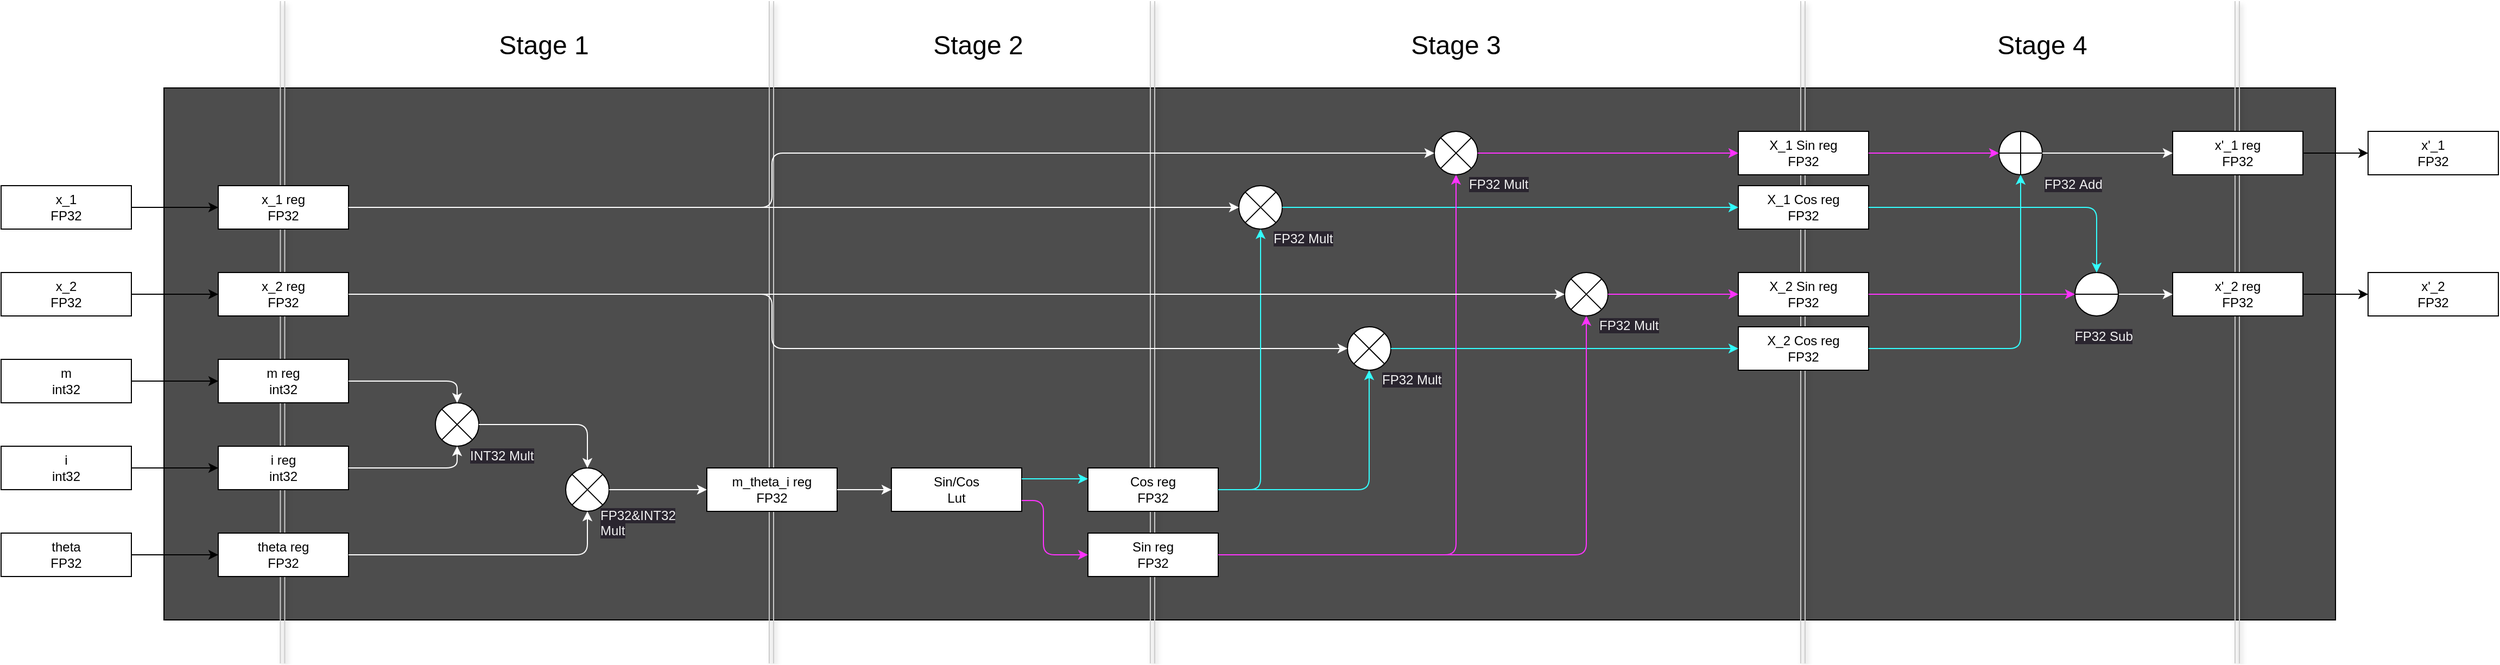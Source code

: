 <mxfile>
    <diagram id="2PJP5cNvu78bz6-00LdR" name="페이지-1">
        <mxGraphModel dx="1369" dy="639" grid="1" gridSize="10" guides="1" tooltips="1" connect="1" arrows="1" fold="1" page="1" pageScale="1" pageWidth="827" pageHeight="1169" math="0" shadow="0">
            <root>
                <mxCell id="0"/>
                <mxCell id="1" parent="0"/>
                <mxCell id="146" value="" style="rounded=0;whiteSpace=wrap;html=1;fillColor=#4D4D4D;" parent="1" vertex="1">
                    <mxGeometry x="270" y="110" width="2000" height="490" as="geometry"/>
                </mxCell>
                <mxCell id="152" value="" style="edgeStyle=none;orthogonalLoop=1;jettySize=auto;html=1;strokeColor=#CCCCCC;fontSize=36;shadow=1;shape=link;" parent="1" edge="1">
                    <mxGeometry width="80" relative="1" as="geometry">
                        <mxPoint x="379.23" y="30" as="sourcePoint"/>
                        <mxPoint x="379.23" y="640" as="targetPoint"/>
                    </mxGeometry>
                </mxCell>
                <mxCell id="149" value="" style="edgeStyle=none;orthogonalLoop=1;jettySize=auto;html=1;strokeColor=#CCCCCC;fontSize=36;shadow=1;shape=link;" parent="1" edge="1">
                    <mxGeometry width="80" relative="1" as="geometry">
                        <mxPoint x="1180.47" y="30" as="sourcePoint"/>
                        <mxPoint x="1180.47" y="640" as="targetPoint"/>
                    </mxGeometry>
                </mxCell>
                <mxCell id="150" value="" style="edgeStyle=none;orthogonalLoop=1;jettySize=auto;html=1;strokeColor=#CCCCCC;fontSize=36;shadow=1;shape=link;" parent="1" edge="1">
                    <mxGeometry width="80" relative="1" as="geometry">
                        <mxPoint x="1779.47" y="30" as="sourcePoint"/>
                        <mxPoint x="1779.47" y="640" as="targetPoint"/>
                    </mxGeometry>
                </mxCell>
                <mxCell id="151" value="" style="edgeStyle=none;orthogonalLoop=1;jettySize=auto;html=1;strokeColor=#CCCCCC;fontSize=36;shadow=1;shape=link;" parent="1" edge="1">
                    <mxGeometry width="80" relative="1" as="geometry">
                        <mxPoint x="2179.47" y="30" as="sourcePoint"/>
                        <mxPoint x="2179.47" y="640" as="targetPoint"/>
                    </mxGeometry>
                </mxCell>
                <mxCell id="148" value="" style="edgeStyle=none;orthogonalLoop=1;jettySize=auto;html=1;strokeColor=#CCCCCC;fontSize=36;shadow=1;shape=link;" parent="1" edge="1">
                    <mxGeometry width="80" relative="1" as="geometry">
                        <mxPoint x="829.47" y="30" as="sourcePoint"/>
                        <mxPoint x="829.47" y="640" as="targetPoint"/>
                    </mxGeometry>
                </mxCell>
                <mxCell id="62" value="&lt;font color=&quot;#000000&quot;&gt;x_1&lt;br&gt;FP32&lt;/font&gt;" style="rounded=0;whiteSpace=wrap;html=1;fillColor=#FFFFFF;" parent="1" vertex="1">
                    <mxGeometry x="120" y="200" width="120" height="40" as="geometry"/>
                </mxCell>
                <mxCell id="63" value="&lt;font color=&quot;#000000&quot;&gt;x_2&lt;br&gt;FP32&lt;/font&gt;" style="rounded=0;whiteSpace=wrap;html=1;fillColor=#FFFFFF;" parent="1" vertex="1">
                    <mxGeometry x="120" y="280" width="120" height="40" as="geometry"/>
                </mxCell>
                <mxCell id="64" value="&lt;font color=&quot;#000000&quot;&gt;m&lt;br&gt;int32&lt;/font&gt;" style="rounded=0;whiteSpace=wrap;html=1;fillColor=#FFFFFF;" parent="1" vertex="1">
                    <mxGeometry x="120" y="360" width="120" height="40" as="geometry"/>
                </mxCell>
                <mxCell id="65" value="&lt;font color=&quot;#000000&quot;&gt;i&lt;br&gt;int32&lt;/font&gt;" style="rounded=0;whiteSpace=wrap;html=1;fillColor=#FFFFFF;" parent="1" vertex="1">
                    <mxGeometry x="120" y="440" width="120" height="40" as="geometry"/>
                </mxCell>
                <mxCell id="66" value="&lt;font color=&quot;#000000&quot;&gt;theta&lt;br&gt;FP32&lt;/font&gt;" style="rounded=0;whiteSpace=wrap;html=1;fillColor=#FFFFFF;" parent="1" vertex="1">
                    <mxGeometry x="120" y="520" width="120" height="40" as="geometry"/>
                </mxCell>
                <mxCell id="67" value="x_1 reg&lt;br&gt;FP32" style="rounded=0;whiteSpace=wrap;html=1;" parent="1" vertex="1">
                    <mxGeometry x="320" y="200" width="120" height="40" as="geometry"/>
                </mxCell>
                <mxCell id="141" style="edgeStyle=none;html=1;exitX=1;exitY=0.5;exitDx=0;exitDy=0;entryX=0;entryY=0.5;entryDx=0;entryDy=0;strokeColor=#000000;fillColor=#000000;" parent="1" source="62" target="67" edge="1">
                    <mxGeometry relative="1" as="geometry"/>
                </mxCell>
                <mxCell id="68" value="x_2&amp;nbsp;reg&lt;br&gt;FP32" style="rounded=0;whiteSpace=wrap;html=1;" parent="1" vertex="1">
                    <mxGeometry x="320" y="280" width="120" height="40" as="geometry"/>
                </mxCell>
                <mxCell id="142" style="edgeStyle=none;html=1;exitX=1;exitY=0.5;exitDx=0;exitDy=0;entryX=0;entryY=0.5;entryDx=0;entryDy=0;strokeColor=#000000;fillColor=#000000;" parent="1" source="63" target="68" edge="1">
                    <mxGeometry relative="1" as="geometry"/>
                </mxCell>
                <mxCell id="69" value="m&amp;nbsp;reg&lt;br&gt;int32" style="rounded=0;whiteSpace=wrap;html=1;" parent="1" vertex="1">
                    <mxGeometry x="320" y="360" width="120" height="40" as="geometry"/>
                </mxCell>
                <mxCell id="143" style="edgeStyle=none;html=1;exitX=1;exitY=0.5;exitDx=0;exitDy=0;entryX=0;entryY=0.5;entryDx=0;entryDy=0;strokeColor=#000000;fillColor=#000000;" parent="1" source="64" target="69" edge="1">
                    <mxGeometry relative="1" as="geometry"/>
                </mxCell>
                <mxCell id="70" value="i&amp;nbsp;reg&lt;br&gt;int32" style="rounded=0;whiteSpace=wrap;html=1;" parent="1" vertex="1">
                    <mxGeometry x="320" y="440" width="120" height="40" as="geometry"/>
                </mxCell>
                <mxCell id="144" style="edgeStyle=none;html=1;exitX=1;exitY=0.5;exitDx=0;exitDy=0;entryX=0;entryY=0.5;entryDx=0;entryDy=0;strokeColor=#000000;fillColor=#000000;" parent="1" source="65" target="70" edge="1">
                    <mxGeometry relative="1" as="geometry"/>
                </mxCell>
                <mxCell id="71" value="theta&amp;nbsp;reg&lt;br&gt;FP32" style="rounded=0;whiteSpace=wrap;html=1;" parent="1" vertex="1">
                    <mxGeometry x="320" y="520" width="120" height="40" as="geometry"/>
                </mxCell>
                <mxCell id="145" style="edgeStyle=none;html=1;exitX=1;exitY=0.5;exitDx=0;exitDy=0;entryX=0;entryY=0.5;entryDx=0;entryDy=0;strokeColor=#000000;fillColor=#000000;" parent="1" source="66" target="71" edge="1">
                    <mxGeometry relative="1" as="geometry"/>
                </mxCell>
                <mxCell id="72" value="" style="shape=sumEllipse;perimeter=ellipsePerimeter;whiteSpace=wrap;html=1;backgroundOutline=1;" parent="1" vertex="1">
                    <mxGeometry x="520" y="400" width="40" height="40" as="geometry"/>
                </mxCell>
                <mxCell id="73" style="edgeStyle=none;html=1;exitX=1;exitY=0.5;exitDx=0;exitDy=0;entryX=0.5;entryY=0;entryDx=0;entryDy=0;strokeColor=#FFFFFF;" parent="1" source="69" target="72" edge="1">
                    <mxGeometry relative="1" as="geometry">
                        <Array as="points">
                            <mxPoint x="540" y="380"/>
                        </Array>
                    </mxGeometry>
                </mxCell>
                <mxCell id="74" style="edgeStyle=none;html=1;exitX=1;exitY=0.5;exitDx=0;exitDy=0;entryX=0.5;entryY=1;entryDx=0;entryDy=0;strokeColor=#FFFFFF;" parent="1" source="70" target="72" edge="1">
                    <mxGeometry relative="1" as="geometry">
                        <Array as="points">
                            <mxPoint x="540" y="460"/>
                        </Array>
                    </mxGeometry>
                </mxCell>
                <mxCell id="78" value="m_theta_i reg&lt;br&gt;FP32" style="rounded=0;whiteSpace=wrap;html=1;" parent="1" vertex="1">
                    <mxGeometry x="770" y="460" width="120" height="40" as="geometry"/>
                </mxCell>
                <mxCell id="80" value="Sin/Cos&lt;br&gt;Lut" style="rounded=0;whiteSpace=wrap;html=1;" parent="1" vertex="1">
                    <mxGeometry x="940" y="460" width="120" height="40" as="geometry"/>
                </mxCell>
                <mxCell id="82" style="edgeStyle=none;html=1;exitX=1;exitY=0.5;exitDx=0;exitDy=0;entryX=0;entryY=0.5;entryDx=0;entryDy=0;strokeColor=#FFFFFF;" parent="1" source="78" target="80" edge="1">
                    <mxGeometry relative="1" as="geometry"/>
                </mxCell>
                <mxCell id="81" value="Cos reg&lt;br&gt;FP32" style="rounded=0;whiteSpace=wrap;html=1;" parent="1" vertex="1">
                    <mxGeometry x="1121" y="460" width="120" height="40" as="geometry"/>
                </mxCell>
                <mxCell id="84" style="edgeStyle=none;html=1;exitX=1;exitY=0.25;exitDx=0;exitDy=0;strokeColor=#33FFFF;entryX=0;entryY=0.25;entryDx=0;entryDy=0;" parent="1" source="80" target="81" edge="1">
                    <mxGeometry relative="1" as="geometry">
                        <mxPoint x="1120" y="470" as="targetPoint"/>
                    </mxGeometry>
                </mxCell>
                <mxCell id="83" value="Sin reg&lt;br&gt;FP32" style="rounded=0;whiteSpace=wrap;html=1;" parent="1" vertex="1">
                    <mxGeometry x="1121" y="520" width="120" height="40" as="geometry"/>
                </mxCell>
                <mxCell id="86" style="edgeStyle=none;html=1;exitX=1;exitY=0.75;exitDx=0;exitDy=0;entryX=0;entryY=0.5;entryDx=0;entryDy=0;strokeColor=#FF33FF;" parent="1" source="80" target="83" edge="1">
                    <mxGeometry relative="1" as="geometry">
                        <Array as="points">
                            <mxPoint x="1080" y="490"/>
                            <mxPoint x="1080" y="540"/>
                        </Array>
                    </mxGeometry>
                </mxCell>
                <mxCell id="101" value="X_2 Sin reg&lt;br&gt;FP32" style="rounded=0;whiteSpace=wrap;html=1;" parent="1" vertex="1">
                    <mxGeometry x="1720" y="280" width="120" height="40" as="geometry"/>
                </mxCell>
                <mxCell id="102" value="X_1 Cos reg&lt;br&gt;FP32" style="rounded=0;whiteSpace=wrap;html=1;" parent="1" vertex="1">
                    <mxGeometry x="1720" y="200" width="120" height="40" as="geometry"/>
                </mxCell>
                <mxCell id="103" value="X_1 Sin reg&lt;br&gt;FP32" style="rounded=0;whiteSpace=wrap;html=1;" parent="1" vertex="1">
                    <mxGeometry x="1720" y="150" width="120" height="40" as="geometry"/>
                </mxCell>
                <mxCell id="104" value="X_2 Cos reg&lt;br&gt;FP32" style="rounded=0;whiteSpace=wrap;html=1;" parent="1" vertex="1">
                    <mxGeometry x="1720" y="330" width="120" height="40" as="geometry"/>
                </mxCell>
                <mxCell id="110" value="" style="shape=sumEllipse;perimeter=ellipsePerimeter;whiteSpace=wrap;html=1;backgroundOutline=1;" parent="1" vertex="1">
                    <mxGeometry x="640" y="460" width="40" height="40" as="geometry"/>
                </mxCell>
                <mxCell id="77" style="edgeStyle=none;html=1;exitX=1;exitY=0.5;exitDx=0;exitDy=0;entryX=0.5;entryY=1;entryDx=0;entryDy=0;strokeColor=#FFFFFF;" parent="1" source="71" target="110" edge="1">
                    <mxGeometry relative="1" as="geometry">
                        <mxPoint x="660" y="500" as="targetPoint"/>
                        <Array as="points">
                            <mxPoint x="660" y="540"/>
                        </Array>
                    </mxGeometry>
                </mxCell>
                <mxCell id="76" style="edgeStyle=none;html=1;exitX=1;exitY=0.5;exitDx=0;exitDy=0;entryX=0.5;entryY=0;entryDx=0;entryDy=0;strokeColor=#FFFFFF;" parent="1" source="72" target="110" edge="1">
                    <mxGeometry relative="1" as="geometry">
                        <mxPoint x="660" y="460" as="targetPoint"/>
                        <Array as="points">
                            <mxPoint x="660" y="420"/>
                        </Array>
                    </mxGeometry>
                </mxCell>
                <mxCell id="79" style="edgeStyle=none;html=1;exitX=1;exitY=0.5;exitDx=0;exitDy=0;entryX=0;entryY=0.5;entryDx=0;entryDy=0;strokeColor=#FFFFFF;" parent="1" source="110" target="78" edge="1">
                    <mxGeometry relative="1" as="geometry">
                        <mxPoint x="720" y="480" as="sourcePoint"/>
                    </mxGeometry>
                </mxCell>
                <mxCell id="111" value="&lt;meta charset=&quot;utf-8&quot;&gt;&lt;span style=&quot;color: rgb(240, 240, 240); font-family: Helvetica; font-size: 12px; font-style: normal; font-variant-ligatures: normal; font-variant-caps: normal; font-weight: 400; letter-spacing: normal; orphans: 2; text-align: center; text-indent: 0px; text-transform: none; widows: 2; word-spacing: 0px; -webkit-text-stroke-width: 0px; background-color: rgb(42, 37, 47); text-decoration-thickness: initial; text-decoration-style: initial; text-decoration-color: initial; float: none; display: inline !important;&quot;&gt;FP32&amp;amp;INT32&lt;/span&gt;&lt;br style=&quot;border-color: rgb(0, 0, 0); color: rgb(240, 240, 240); font-family: Helvetica; font-size: 12px; font-style: normal; font-variant-ligatures: normal; font-variant-caps: normal; font-weight: 400; letter-spacing: normal; orphans: 2; text-align: center; text-indent: 0px; text-transform: none; widows: 2; word-spacing: 0px; -webkit-text-stroke-width: 0px; background-color: rgb(42, 37, 47); text-decoration-thickness: initial; text-decoration-style: initial; text-decoration-color: initial;&quot;&gt;&lt;span style=&quot;color: rgb(240, 240, 240); font-family: Helvetica; font-size: 12px; font-style: normal; font-variant-ligatures: normal; font-variant-caps: normal; font-weight: 400; letter-spacing: normal; orphans: 2; text-align: center; text-indent: 0px; text-transform: none; widows: 2; word-spacing: 0px; -webkit-text-stroke-width: 0px; background-color: rgb(42, 37, 47); text-decoration-thickness: initial; text-decoration-style: initial; text-decoration-color: initial; float: none; display: inline !important;&quot;&gt;Mult&lt;/span&gt;" style="text;whiteSpace=wrap;html=1;" parent="1" vertex="1">
                    <mxGeometry x="670" y="490" width="100" height="50" as="geometry"/>
                </mxCell>
                <mxCell id="112" value="&lt;span style=&quot;color: rgb(240, 240, 240); font-family: Helvetica; font-size: 12px; font-style: normal; font-variant-ligatures: normal; font-variant-caps: normal; font-weight: 400; letter-spacing: normal; orphans: 2; text-align: center; text-indent: 0px; text-transform: none; widows: 2; word-spacing: 0px; -webkit-text-stroke-width: 0px; background-color: rgb(42, 37, 47); text-decoration-thickness: initial; text-decoration-style: initial; text-decoration-color: initial; float: none; display: inline !important;&quot;&gt;INT32&amp;nbsp;&lt;/span&gt;&lt;span style=&quot;color: rgb(240, 240, 240); font-family: Helvetica; font-size: 12px; font-style: normal; font-variant-ligatures: normal; font-variant-caps: normal; font-weight: 400; letter-spacing: normal; orphans: 2; text-align: center; text-indent: 0px; text-transform: none; widows: 2; word-spacing: 0px; -webkit-text-stroke-width: 0px; background-color: rgb(42, 37, 47); text-decoration-thickness: initial; text-decoration-style: initial; text-decoration-color: initial; float: none; display: inline !important;&quot;&gt;Mult&lt;/span&gt;" style="text;whiteSpace=wrap;html=1;" parent="1" vertex="1">
                    <mxGeometry x="550" y="435" width="100" height="50" as="geometry"/>
                </mxCell>
                <mxCell id="113" value="" style="shape=sumEllipse;perimeter=ellipsePerimeter;whiteSpace=wrap;html=1;backgroundOutline=1;" parent="1" vertex="1">
                    <mxGeometry x="1360" y="330" width="40" height="40" as="geometry"/>
                </mxCell>
                <mxCell id="96" style="edgeStyle=none;html=1;exitX=1;exitY=0.5;exitDx=0;exitDy=0;strokeColor=#FFFFFF;entryX=0;entryY=0.5;entryDx=0;entryDy=0;" parent="1" source="68" target="113" edge="1">
                    <mxGeometry relative="1" as="geometry">
                        <mxPoint x="1320" y="350" as="targetPoint"/>
                        <Array as="points">
                            <mxPoint x="830" y="300"/>
                            <mxPoint x="830" y="350"/>
                        </Array>
                    </mxGeometry>
                </mxCell>
                <mxCell id="98" style="edgeStyle=none;html=1;exitX=1;exitY=0.5;exitDx=0;exitDy=0;entryX=0.5;entryY=1;entryDx=0;entryDy=0;strokeColor=#33FFFF;" parent="1" source="81" target="113" edge="1">
                    <mxGeometry relative="1" as="geometry">
                        <mxPoint x="1380" y="370" as="targetPoint"/>
                        <Array as="points">
                            <mxPoint x="1380" y="480"/>
                            <mxPoint x="1380" y="430"/>
                        </Array>
                    </mxGeometry>
                </mxCell>
                <mxCell id="105" style="edgeStyle=none;html=1;exitX=1;exitY=0.5;exitDx=0;exitDy=0;entryX=0;entryY=0.5;entryDx=0;entryDy=0;strokeColor=#33FFFF;" parent="1" source="113" target="104" edge="1">
                    <mxGeometry relative="1" as="geometry">
                        <mxPoint x="1440" y="350" as="sourcePoint"/>
                    </mxGeometry>
                </mxCell>
                <mxCell id="114" value="&lt;span style=&quot;color: rgb(240, 240, 240); font-family: Helvetica; font-size: 12px; font-style: normal; font-variant-ligatures: normal; font-variant-caps: normal; font-weight: 400; letter-spacing: normal; orphans: 2; text-align: center; text-indent: 0px; text-transform: none; widows: 2; word-spacing: 0px; -webkit-text-stroke-width: 0px; background-color: rgb(42, 37, 47); text-decoration-thickness: initial; text-decoration-style: initial; text-decoration-color: initial; float: none; display: inline !important;&quot;&gt;FP32&amp;nbsp;&lt;/span&gt;&lt;span style=&quot;color: rgb(240, 240, 240); font-family: Helvetica; font-size: 12px; font-style: normal; font-variant-ligatures: normal; font-variant-caps: normal; font-weight: 400; letter-spacing: normal; orphans: 2; text-align: center; text-indent: 0px; text-transform: none; widows: 2; word-spacing: 0px; -webkit-text-stroke-width: 0px; background-color: rgb(42, 37, 47); text-decoration-thickness: initial; text-decoration-style: initial; text-decoration-color: initial; float: none; display: inline !important;&quot;&gt;Mult&lt;/span&gt;" style="text;whiteSpace=wrap;html=1;" parent="1" vertex="1">
                    <mxGeometry x="1390" y="365" width="100" height="50" as="geometry"/>
                </mxCell>
                <mxCell id="117" value="" style="shape=sumEllipse;perimeter=ellipsePerimeter;whiteSpace=wrap;html=1;backgroundOutline=1;" parent="1" vertex="1">
                    <mxGeometry x="1260" y="200" width="40" height="40" as="geometry"/>
                </mxCell>
                <mxCell id="92" style="edgeStyle=none;html=1;exitX=1;exitY=0.5;exitDx=0;exitDy=0;entryX=0;entryY=0.5;entryDx=0;entryDy=0;strokeColor=#FFFFFF;" parent="1" source="67" target="117" edge="1">
                    <mxGeometry relative="1" as="geometry">
                        <mxPoint x="1220" y="220" as="targetPoint"/>
                    </mxGeometry>
                </mxCell>
                <mxCell id="97" style="edgeStyle=none;html=1;exitX=1;exitY=0.5;exitDx=0;exitDy=0;strokeColor=#33FFFF;entryX=0.5;entryY=1;entryDx=0;entryDy=0;" parent="1" source="81" target="117" edge="1">
                    <mxGeometry relative="1" as="geometry">
                        <mxPoint x="1280" y="240" as="targetPoint"/>
                        <Array as="points">
                            <mxPoint x="1280" y="480"/>
                        </Array>
                    </mxGeometry>
                </mxCell>
                <mxCell id="106" style="edgeStyle=none;html=1;exitX=1;exitY=0.5;exitDx=0;exitDy=0;entryX=0;entryY=0.5;entryDx=0;entryDy=0;strokeColor=#33FFFF;" parent="1" source="117" target="102" edge="1">
                    <mxGeometry relative="1" as="geometry">
                        <mxPoint x="1340" y="220" as="sourcePoint"/>
                    </mxGeometry>
                </mxCell>
                <mxCell id="118" value="&lt;span style=&quot;color: rgb(240, 240, 240); font-family: Helvetica; font-size: 12px; font-style: normal; font-variant-ligatures: normal; font-variant-caps: normal; font-weight: 400; letter-spacing: normal; orphans: 2; text-align: center; text-indent: 0px; text-transform: none; widows: 2; word-spacing: 0px; -webkit-text-stroke-width: 0px; background-color: rgb(42, 37, 47); text-decoration-thickness: initial; text-decoration-style: initial; text-decoration-color: initial; float: none; display: inline !important;&quot;&gt;FP32&amp;nbsp;&lt;/span&gt;&lt;span style=&quot;color: rgb(240, 240, 240); font-family: Helvetica; font-size: 12px; font-style: normal; font-variant-ligatures: normal; font-variant-caps: normal; font-weight: 400; letter-spacing: normal; orphans: 2; text-align: center; text-indent: 0px; text-transform: none; widows: 2; word-spacing: 0px; -webkit-text-stroke-width: 0px; background-color: rgb(42, 37, 47); text-decoration-thickness: initial; text-decoration-style: initial; text-decoration-color: initial; float: none; display: inline !important;&quot;&gt;Mult&lt;/span&gt;" style="text;whiteSpace=wrap;html=1;" parent="1" vertex="1">
                    <mxGeometry x="1290" y="235" width="100" height="50" as="geometry"/>
                </mxCell>
                <mxCell id="119" value="" style="shape=sumEllipse;perimeter=ellipsePerimeter;whiteSpace=wrap;html=1;backgroundOutline=1;" parent="1" vertex="1">
                    <mxGeometry x="1440" y="150" width="40" height="40" as="geometry"/>
                </mxCell>
                <mxCell id="93" style="edgeStyle=none;html=1;exitX=1;exitY=0.5;exitDx=0;exitDy=0;entryX=0;entryY=0.5;entryDx=0;entryDy=0;strokeColor=#FFFFFF;" parent="1" source="67" target="119" edge="1">
                    <mxGeometry relative="1" as="geometry">
                        <mxPoint x="1400" y="170" as="targetPoint"/>
                        <Array as="points">
                            <mxPoint x="830" y="220"/>
                            <mxPoint x="830" y="170"/>
                        </Array>
                    </mxGeometry>
                </mxCell>
                <mxCell id="99" style="edgeStyle=none;html=1;exitX=1;exitY=0.5;exitDx=0;exitDy=0;entryX=0.5;entryY=1;entryDx=0;entryDy=0;strokeColor=#FF33FF;" parent="1" source="83" target="119" edge="1">
                    <mxGeometry relative="1" as="geometry">
                        <mxPoint x="1460" y="190" as="targetPoint"/>
                        <Array as="points">
                            <mxPoint x="1460" y="540"/>
                        </Array>
                    </mxGeometry>
                </mxCell>
                <mxCell id="107" style="edgeStyle=none;html=1;exitX=1;exitY=0.5;exitDx=0;exitDy=0;entryX=0;entryY=0.5;entryDx=0;entryDy=0;strokeColor=#FF33FF;" parent="1" source="119" target="103" edge="1">
                    <mxGeometry relative="1" as="geometry">
                        <mxPoint x="1520" y="170" as="sourcePoint"/>
                    </mxGeometry>
                </mxCell>
                <mxCell id="120" value="&lt;span style=&quot;color: rgb(240, 240, 240); font-family: Helvetica; font-size: 12px; font-style: normal; font-variant-ligatures: normal; font-variant-caps: normal; font-weight: 400; letter-spacing: normal; orphans: 2; text-align: center; text-indent: 0px; text-transform: none; widows: 2; word-spacing: 0px; -webkit-text-stroke-width: 0px; background-color: rgb(42, 37, 47); text-decoration-thickness: initial; text-decoration-style: initial; text-decoration-color: initial; float: none; display: inline !important;&quot;&gt;FP32&amp;nbsp;&lt;/span&gt;&lt;span style=&quot;color: rgb(240, 240, 240); font-family: Helvetica; font-size: 12px; font-style: normal; font-variant-ligatures: normal; font-variant-caps: normal; font-weight: 400; letter-spacing: normal; orphans: 2; text-align: center; text-indent: 0px; text-transform: none; widows: 2; word-spacing: 0px; -webkit-text-stroke-width: 0px; background-color: rgb(42, 37, 47); text-decoration-thickness: initial; text-decoration-style: initial; text-decoration-color: initial; float: none; display: inline !important;&quot;&gt;Mult&lt;/span&gt;" style="text;whiteSpace=wrap;html=1;" parent="1" vertex="1">
                    <mxGeometry x="1470" y="185" width="100" height="50" as="geometry"/>
                </mxCell>
                <mxCell id="121" value="" style="shape=sumEllipse;perimeter=ellipsePerimeter;whiteSpace=wrap;html=1;backgroundOutline=1;" parent="1" vertex="1">
                    <mxGeometry x="1560" y="280" width="40" height="40" as="geometry"/>
                </mxCell>
                <mxCell id="95" style="edgeStyle=none;html=1;exitX=1;exitY=0.5;exitDx=0;exitDy=0;strokeColor=#FFFFFF;entryX=0;entryY=0.5;entryDx=0;entryDy=0;" parent="1" source="68" target="121" edge="1">
                    <mxGeometry relative="1" as="geometry">
                        <mxPoint x="1520" y="300" as="targetPoint"/>
                    </mxGeometry>
                </mxCell>
                <mxCell id="100" style="edgeStyle=none;html=1;exitX=1;exitY=0.5;exitDx=0;exitDy=0;entryX=0.5;entryY=1;entryDx=0;entryDy=0;strokeColor=#FF33FF;" parent="1" source="83" target="121" edge="1">
                    <mxGeometry relative="1" as="geometry">
                        <mxPoint x="1580" y="320" as="targetPoint"/>
                        <Array as="points">
                            <mxPoint x="1460" y="540"/>
                            <mxPoint x="1580" y="540"/>
                        </Array>
                    </mxGeometry>
                </mxCell>
                <mxCell id="108" style="edgeStyle=none;html=1;exitX=1;exitY=0.5;exitDx=0;exitDy=0;entryX=0;entryY=0.5;entryDx=0;entryDy=0;strokeColor=#FF33FF;" parent="1" source="121" target="101" edge="1">
                    <mxGeometry relative="1" as="geometry">
                        <mxPoint x="1640" y="300" as="sourcePoint"/>
                    </mxGeometry>
                </mxCell>
                <mxCell id="122" value="&lt;span style=&quot;color: rgb(240, 240, 240); font-family: Helvetica; font-size: 12px; font-style: normal; font-variant-ligatures: normal; font-variant-caps: normal; font-weight: 400; letter-spacing: normal; orphans: 2; text-align: center; text-indent: 0px; text-transform: none; widows: 2; word-spacing: 0px; -webkit-text-stroke-width: 0px; background-color: rgb(42, 37, 47); text-decoration-thickness: initial; text-decoration-style: initial; text-decoration-color: initial; float: none; display: inline !important;&quot;&gt;FP32&amp;nbsp;&lt;/span&gt;&lt;span style=&quot;color: rgb(240, 240, 240); font-family: Helvetica; font-size: 12px; font-style: normal; font-variant-ligatures: normal; font-variant-caps: normal; font-weight: 400; letter-spacing: normal; orphans: 2; text-align: center; text-indent: 0px; text-transform: none; widows: 2; word-spacing: 0px; -webkit-text-stroke-width: 0px; background-color: rgb(42, 37, 47); text-decoration-thickness: initial; text-decoration-style: initial; text-decoration-color: initial; float: none; display: inline !important;&quot;&gt;Mult&lt;/span&gt;" style="text;whiteSpace=wrap;html=1;" parent="1" vertex="1">
                    <mxGeometry x="1590" y="315" width="100" height="50" as="geometry"/>
                </mxCell>
                <mxCell id="123" value="" style="shape=orEllipse;perimeter=ellipsePerimeter;whiteSpace=wrap;html=1;backgroundOutline=1;" parent="1" vertex="1">
                    <mxGeometry x="1960" y="150" width="40" height="40" as="geometry"/>
                </mxCell>
                <mxCell id="125" style="edgeStyle=none;html=1;exitX=1;exitY=0.5;exitDx=0;exitDy=0;strokeColor=#FF33FF;entryX=0;entryY=0.5;entryDx=0;entryDy=0;" parent="1" source="103" target="123" edge="1">
                    <mxGeometry relative="1" as="geometry">
                        <mxPoint x="1950" y="170" as="targetPoint"/>
                    </mxGeometry>
                </mxCell>
                <mxCell id="126" style="edgeStyle=none;html=1;exitX=1;exitY=0.5;exitDx=0;exitDy=0;entryX=0.5;entryY=1;entryDx=0;entryDy=0;strokeColor=#33FFFF;" parent="1" source="104" target="123" edge="1">
                    <mxGeometry relative="1" as="geometry">
                        <Array as="points">
                            <mxPoint x="1980" y="350"/>
                        </Array>
                    </mxGeometry>
                </mxCell>
                <mxCell id="131" value="x'_1 reg&lt;br&gt;FP32" style="rounded=0;whiteSpace=wrap;html=1;" parent="1" vertex="1">
                    <mxGeometry x="2120" y="150" width="120" height="40" as="geometry"/>
                </mxCell>
                <mxCell id="133" style="edgeStyle=none;html=1;exitX=1;exitY=0.5;exitDx=0;exitDy=0;entryX=0;entryY=0.5;entryDx=0;entryDy=0;strokeColor=#FFFFFF;" parent="1" source="123" target="131" edge="1">
                    <mxGeometry relative="1" as="geometry"/>
                </mxCell>
                <mxCell id="132" value="x'_2&amp;nbsp;reg&lt;br&gt;FP32" style="rounded=0;whiteSpace=wrap;html=1;" parent="1" vertex="1">
                    <mxGeometry x="2120" y="280" width="120" height="40" as="geometry"/>
                </mxCell>
                <mxCell id="134" style="edgeStyle=none;html=1;exitX=1;exitY=0.5;exitDx=0;exitDy=0;entryX=0;entryY=0.5;entryDx=0;entryDy=0;strokeColor=#FFFFFF;" parent="1" source="157" target="132" edge="1">
                    <mxGeometry relative="1" as="geometry">
                        <mxPoint x="2068" y="300" as="sourcePoint"/>
                        <mxPoint x="2130" y="180" as="targetPoint"/>
                    </mxGeometry>
                </mxCell>
                <mxCell id="135" value="&lt;span style=&quot;color: rgb(240, 240, 240); font-family: Helvetica; font-size: 12px; font-style: normal; font-variant-ligatures: normal; font-variant-caps: normal; font-weight: 400; letter-spacing: normal; orphans: 2; text-align: center; text-indent: 0px; text-transform: none; widows: 2; word-spacing: 0px; -webkit-text-stroke-width: 0px; background-color: rgb(42, 37, 47); text-decoration-thickness: initial; text-decoration-style: initial; text-decoration-color: initial; float: none; display: inline !important;&quot;&gt;FP32&amp;nbsp;&lt;/span&gt;&lt;span style=&quot;color: rgb(240, 240, 240); font-family: Helvetica; font-size: 12px; font-style: normal; font-variant-ligatures: normal; font-variant-caps: normal; font-weight: 400; letter-spacing: normal; orphans: 2; text-align: center; text-indent: 0px; text-transform: none; widows: 2; word-spacing: 0px; -webkit-text-stroke-width: 0px; background-color: rgb(42, 37, 47); text-decoration-thickness: initial; text-decoration-style: initial; text-decoration-color: initial; float: none; display: inline !important;&quot;&gt;Add&lt;/span&gt;" style="text;whiteSpace=wrap;html=1;" parent="1" vertex="1">
                    <mxGeometry x="2000" y="185" width="100" height="50" as="geometry"/>
                </mxCell>
                <mxCell id="136" value="&lt;span style=&quot;color: rgb(240, 240, 240); font-family: Helvetica; font-size: 12px; font-style: normal; font-variant-ligatures: normal; font-variant-caps: normal; font-weight: 400; letter-spacing: normal; orphans: 2; text-align: center; text-indent: 0px; text-transform: none; widows: 2; word-spacing: 0px; -webkit-text-stroke-width: 0px; background-color: rgb(42, 37, 47); text-decoration-thickness: initial; text-decoration-style: initial; text-decoration-color: initial; float: none; display: inline !important;&quot;&gt;FP32&amp;nbsp;&lt;/span&gt;&lt;span style=&quot;color: rgb(240, 240, 240); font-family: Helvetica; font-size: 12px; font-style: normal; font-variant-ligatures: normal; font-variant-caps: normal; font-weight: 400; letter-spacing: normal; orphans: 2; text-align: center; text-indent: 0px; text-transform: none; widows: 2; word-spacing: 0px; -webkit-text-stroke-width: 0px; background-color: rgb(42, 37, 47); text-decoration-thickness: initial; text-decoration-style: initial; text-decoration-color: initial; float: none; display: inline !important;&quot;&gt;Sub&lt;/span&gt;" style="text;whiteSpace=wrap;html=1;" parent="1" vertex="1">
                    <mxGeometry x="2028" y="325" width="100" height="50" as="geometry"/>
                </mxCell>
                <mxCell id="137" value="x'_1&lt;br&gt;FP32" style="rounded=0;whiteSpace=wrap;html=1;" parent="1" vertex="1">
                    <mxGeometry x="2300" y="150" width="120" height="40" as="geometry"/>
                </mxCell>
                <mxCell id="139" style="edgeStyle=none;html=1;exitX=1;exitY=0.5;exitDx=0;exitDy=0;entryX=0;entryY=0.5;entryDx=0;entryDy=0;strokeColor=#000000;" parent="1" source="131" target="137" edge="1">
                    <mxGeometry relative="1" as="geometry"/>
                </mxCell>
                <mxCell id="138" value="x'_2&lt;br&gt;FP32" style="rounded=0;whiteSpace=wrap;html=1;" parent="1" vertex="1">
                    <mxGeometry x="2300" y="280" width="120" height="40" as="geometry"/>
                </mxCell>
                <mxCell id="140" style="edgeStyle=none;html=1;exitX=1;exitY=0.5;exitDx=0;exitDy=0;entryX=0;entryY=0.5;entryDx=0;entryDy=0;strokeColor=#000000;" parent="1" source="132" target="138" edge="1">
                    <mxGeometry relative="1" as="geometry"/>
                </mxCell>
                <mxCell id="154" value="&lt;div style=&quot;&quot;&gt;&lt;span style=&quot;background-color: initial;&quot;&gt;&lt;font style=&quot;font-size: 24px;&quot;&gt;Stage 2&lt;/font&gt;&lt;/span&gt;&lt;/div&gt;" style="text;whiteSpace=wrap;html=1;align=center;" parent="1" vertex="1">
                    <mxGeometry x="930" y="50" width="180" height="50" as="geometry"/>
                </mxCell>
                <mxCell id="155" value="&lt;div style=&quot;&quot;&gt;&lt;span style=&quot;background-color: initial;&quot;&gt;&lt;font style=&quot;font-size: 24px;&quot;&gt;Stage 3&lt;/font&gt;&lt;/span&gt;&lt;/div&gt;" style="text;whiteSpace=wrap;html=1;align=center;" parent="1" vertex="1">
                    <mxGeometry x="1370" y="50" width="180" height="50" as="geometry"/>
                </mxCell>
                <mxCell id="156" value="&lt;div style=&quot;&quot;&gt;&lt;span style=&quot;background-color: initial;&quot;&gt;&lt;font style=&quot;font-size: 24px;&quot;&gt;Stage 4&lt;/font&gt;&lt;/span&gt;&lt;/div&gt;" style="text;whiteSpace=wrap;html=1;align=center;" parent="1" vertex="1">
                    <mxGeometry x="1910" y="50" width="180" height="50" as="geometry"/>
                </mxCell>
                <mxCell id="157" value="" style="shape=lineEllipse;perimeter=ellipsePerimeter;whiteSpace=wrap;html=1;backgroundOutline=1;" vertex="1" parent="1">
                    <mxGeometry x="2030" y="280" width="40" height="40" as="geometry"/>
                </mxCell>
                <mxCell id="128" style="edgeStyle=none;html=1;exitX=1;exitY=0.5;exitDx=0;exitDy=0;entryX=0;entryY=0.5;entryDx=0;entryDy=0;strokeColor=#FF33FF;" parent="1" source="101" target="157" edge="1">
                    <mxGeometry relative="1" as="geometry">
                        <mxPoint x="2028" y="300" as="targetPoint"/>
                    </mxGeometry>
                </mxCell>
                <mxCell id="127" style="edgeStyle=none;html=1;exitX=1;exitY=0.5;exitDx=0;exitDy=0;entryX=0.5;entryY=0;entryDx=0;entryDy=0;strokeColor=#33FFFF;" parent="1" source="102" target="157" edge="1">
                    <mxGeometry relative="1" as="geometry">
                        <Array as="points">
                            <mxPoint x="2050" y="220"/>
                        </Array>
                        <mxPoint x="2048" y="280" as="targetPoint"/>
                    </mxGeometry>
                </mxCell>
                <mxCell id="162" value="&lt;div style=&quot;&quot;&gt;&lt;span style=&quot;background-color: initial;&quot;&gt;&lt;font style=&quot;font-size: 24px;&quot;&gt;Stage 1&lt;/font&gt;&lt;/span&gt;&lt;/div&gt;" style="text;whiteSpace=wrap;html=1;align=center;" vertex="1" parent="1">
                    <mxGeometry x="530" y="50" width="180" height="50" as="geometry"/>
                </mxCell>
            </root>
        </mxGraphModel>
    </diagram>
</mxfile>
